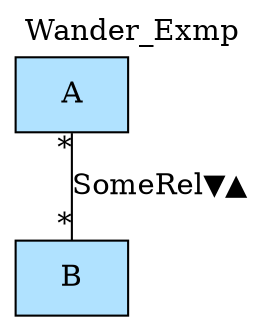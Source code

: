 digraph {graph[label=Wander_Exmp,labelloc=tl,labelfontsize=12];
"A"[shape=record,fillcolor=lightskyblue1,style = filled,label="A"];
"B"[shape=record,fillcolor=lightskyblue1,style = filled,label="B"];

"A"->"B"[label="SomeRel▼▲",dir=none,taillabel="*",headlabel="*"];
}